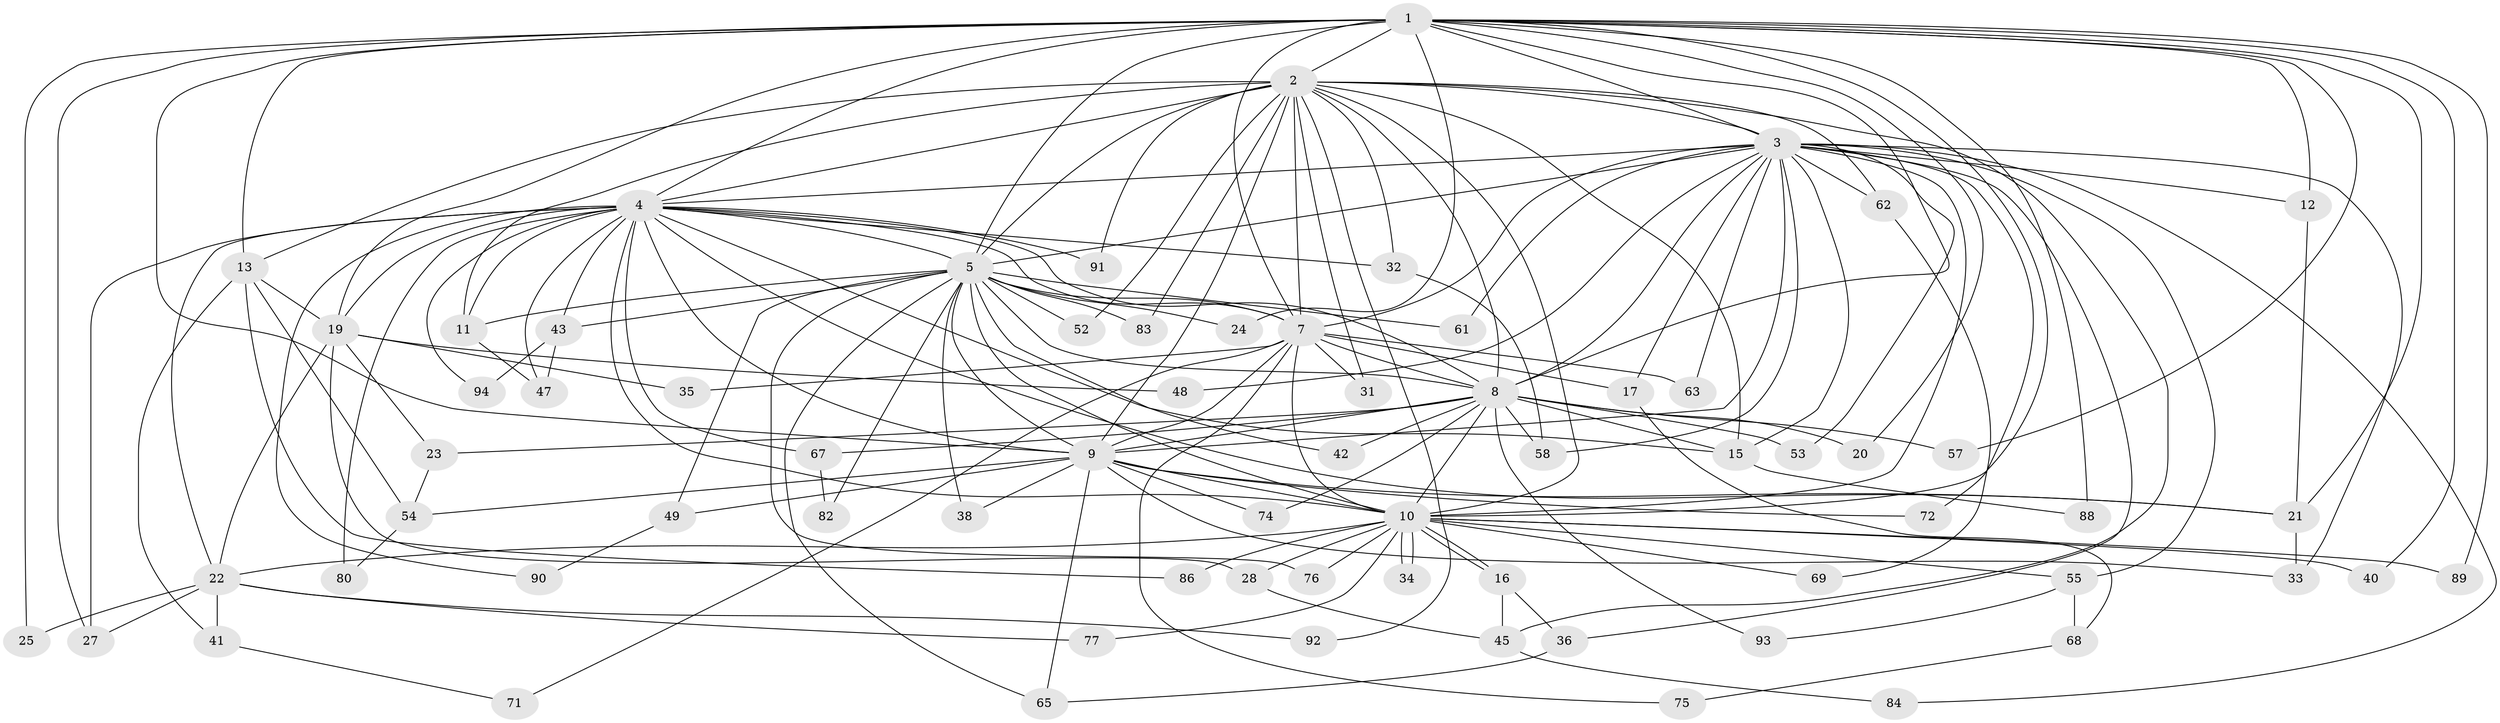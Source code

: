 // Generated by graph-tools (version 1.1) at 2025/51/02/27/25 19:51:47]
// undirected, 70 vertices, 172 edges
graph export_dot {
graph [start="1"]
  node [color=gray90,style=filled];
  1 [super="+6"];
  2 [super="+87"];
  3 [super="+44"];
  4 [super="+39"];
  5 [super="+14"];
  7 [super="+29"];
  8 [super="+51"];
  9 [super="+37"];
  10 [super="+59"];
  11 [super="+30"];
  12 [super="+79"];
  13 [super="+18"];
  15 [super="+46"];
  16;
  17;
  19 [super="+26"];
  20;
  21 [super="+64"];
  22 [super="+85"];
  23 [super="+60"];
  24 [super="+81"];
  25;
  27 [super="+50"];
  28 [super="+56"];
  31;
  32 [super="+73"];
  33 [super="+66"];
  34;
  35;
  36;
  38;
  40;
  41;
  42;
  43;
  45;
  47 [super="+78"];
  48;
  49;
  52;
  53;
  54;
  55;
  57;
  58;
  61;
  62;
  63;
  65 [super="+70"];
  67;
  68;
  69;
  71;
  72;
  74;
  75;
  76;
  77;
  80;
  82;
  83;
  84;
  86;
  88;
  89;
  90;
  91;
  92;
  93;
  94;
  1 -- 2 [weight=2];
  1 -- 3 [weight=2];
  1 -- 4 [weight=2];
  1 -- 5 [weight=2];
  1 -- 7 [weight=2];
  1 -- 8 [weight=3];
  1 -- 9 [weight=2];
  1 -- 10 [weight=2];
  1 -- 13 [weight=2];
  1 -- 21;
  1 -- 12;
  1 -- 19;
  1 -- 20;
  1 -- 88;
  1 -- 89;
  1 -- 25;
  1 -- 40;
  1 -- 57;
  1 -- 24;
  1 -- 27;
  2 -- 3;
  2 -- 4 [weight=2];
  2 -- 5 [weight=2];
  2 -- 7;
  2 -- 8;
  2 -- 9;
  2 -- 10;
  2 -- 13;
  2 -- 31;
  2 -- 32;
  2 -- 45;
  2 -- 52;
  2 -- 62;
  2 -- 83;
  2 -- 91;
  2 -- 92;
  2 -- 15;
  2 -- 11;
  3 -- 4;
  3 -- 5;
  3 -- 7 [weight=2];
  3 -- 8 [weight=2];
  3 -- 9;
  3 -- 10;
  3 -- 12;
  3 -- 15;
  3 -- 17;
  3 -- 33;
  3 -- 36;
  3 -- 48;
  3 -- 53;
  3 -- 55;
  3 -- 58;
  3 -- 61;
  3 -- 62;
  3 -- 72;
  3 -- 84;
  3 -- 63;
  4 -- 5;
  4 -- 7;
  4 -- 8;
  4 -- 9;
  4 -- 10;
  4 -- 11;
  4 -- 21;
  4 -- 22;
  4 -- 27;
  4 -- 32;
  4 -- 43;
  4 -- 47;
  4 -- 67;
  4 -- 80;
  4 -- 91;
  4 -- 94;
  4 -- 90;
  4 -- 15;
  4 -- 19;
  5 -- 7;
  5 -- 8;
  5 -- 9;
  5 -- 10;
  5 -- 11;
  5 -- 24 [weight=2];
  5 -- 43;
  5 -- 52;
  5 -- 61;
  5 -- 65;
  5 -- 76;
  5 -- 82;
  5 -- 83;
  5 -- 49;
  5 -- 38;
  5 -- 42;
  7 -- 8;
  7 -- 9;
  7 -- 10 [weight=2];
  7 -- 17;
  7 -- 31;
  7 -- 35;
  7 -- 63;
  7 -- 71;
  7 -- 75;
  8 -- 9;
  8 -- 10;
  8 -- 15;
  8 -- 20;
  8 -- 23;
  8 -- 42;
  8 -- 53;
  8 -- 57;
  8 -- 58;
  8 -- 67;
  8 -- 74;
  8 -- 93;
  9 -- 10;
  9 -- 21;
  9 -- 33;
  9 -- 38;
  9 -- 49;
  9 -- 54;
  9 -- 65;
  9 -- 72;
  9 -- 74;
  10 -- 16;
  10 -- 16;
  10 -- 28;
  10 -- 34;
  10 -- 34;
  10 -- 40;
  10 -- 55;
  10 -- 69;
  10 -- 76;
  10 -- 77;
  10 -- 86;
  10 -- 89;
  10 -- 22;
  11 -- 47;
  12 -- 21;
  13 -- 41;
  13 -- 54;
  13 -- 86;
  13 -- 19;
  15 -- 88;
  16 -- 36;
  16 -- 45;
  17 -- 68;
  19 -- 22;
  19 -- 23;
  19 -- 28;
  19 -- 35;
  19 -- 48;
  21 -- 33;
  22 -- 25;
  22 -- 27;
  22 -- 41;
  22 -- 77;
  22 -- 92;
  23 -- 54;
  28 -- 45;
  32 -- 58;
  36 -- 65;
  41 -- 71;
  43 -- 94;
  43 -- 47;
  45 -- 84;
  49 -- 90;
  54 -- 80;
  55 -- 68;
  55 -- 93;
  62 -- 69;
  67 -- 82;
  68 -- 75;
}
